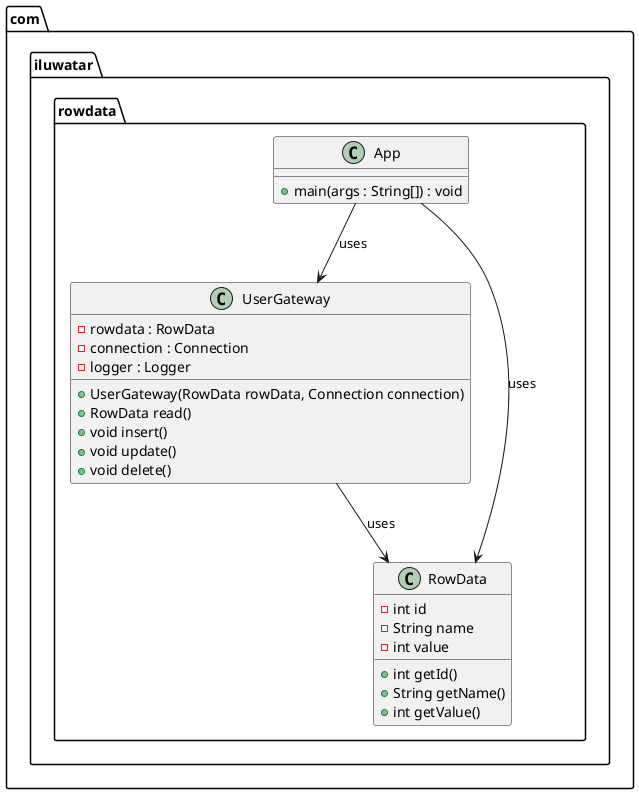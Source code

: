 @startuml
package com.iluwatar.rowdata {
  class UserGateway {
    - rowdata : RowData
    - connection : Connection
    - logger : Logger
    + UserGateway(RowData rowData, Connection connection)
    + RowData read()
    + void insert()
    + void update()
    + void delete()
    }

    class RowData {
        - int id
        - String name
        - int value
        + int getId()
        + String getName()
        + int getValue()
    }

    UserGateway --> RowData : "uses"


  class App {
    + main(args : String[]) : void
  }
  App --> RowData : "uses"
  App --> UserGateway : "uses"
  }
}
@enduml